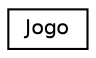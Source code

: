 digraph "Graphical Class Hierarchy"
{
  edge [fontname="Helvetica",fontsize="10",labelfontname="Helvetica",labelfontsize="10"];
  node [fontname="Helvetica",fontsize="10",shape=record];
  rankdir="LR";
  Node1 [label="Jogo",height=0.2,width=0.4,color="black", fillcolor="white", style="filled",URL="$classJogo.html"];
}
